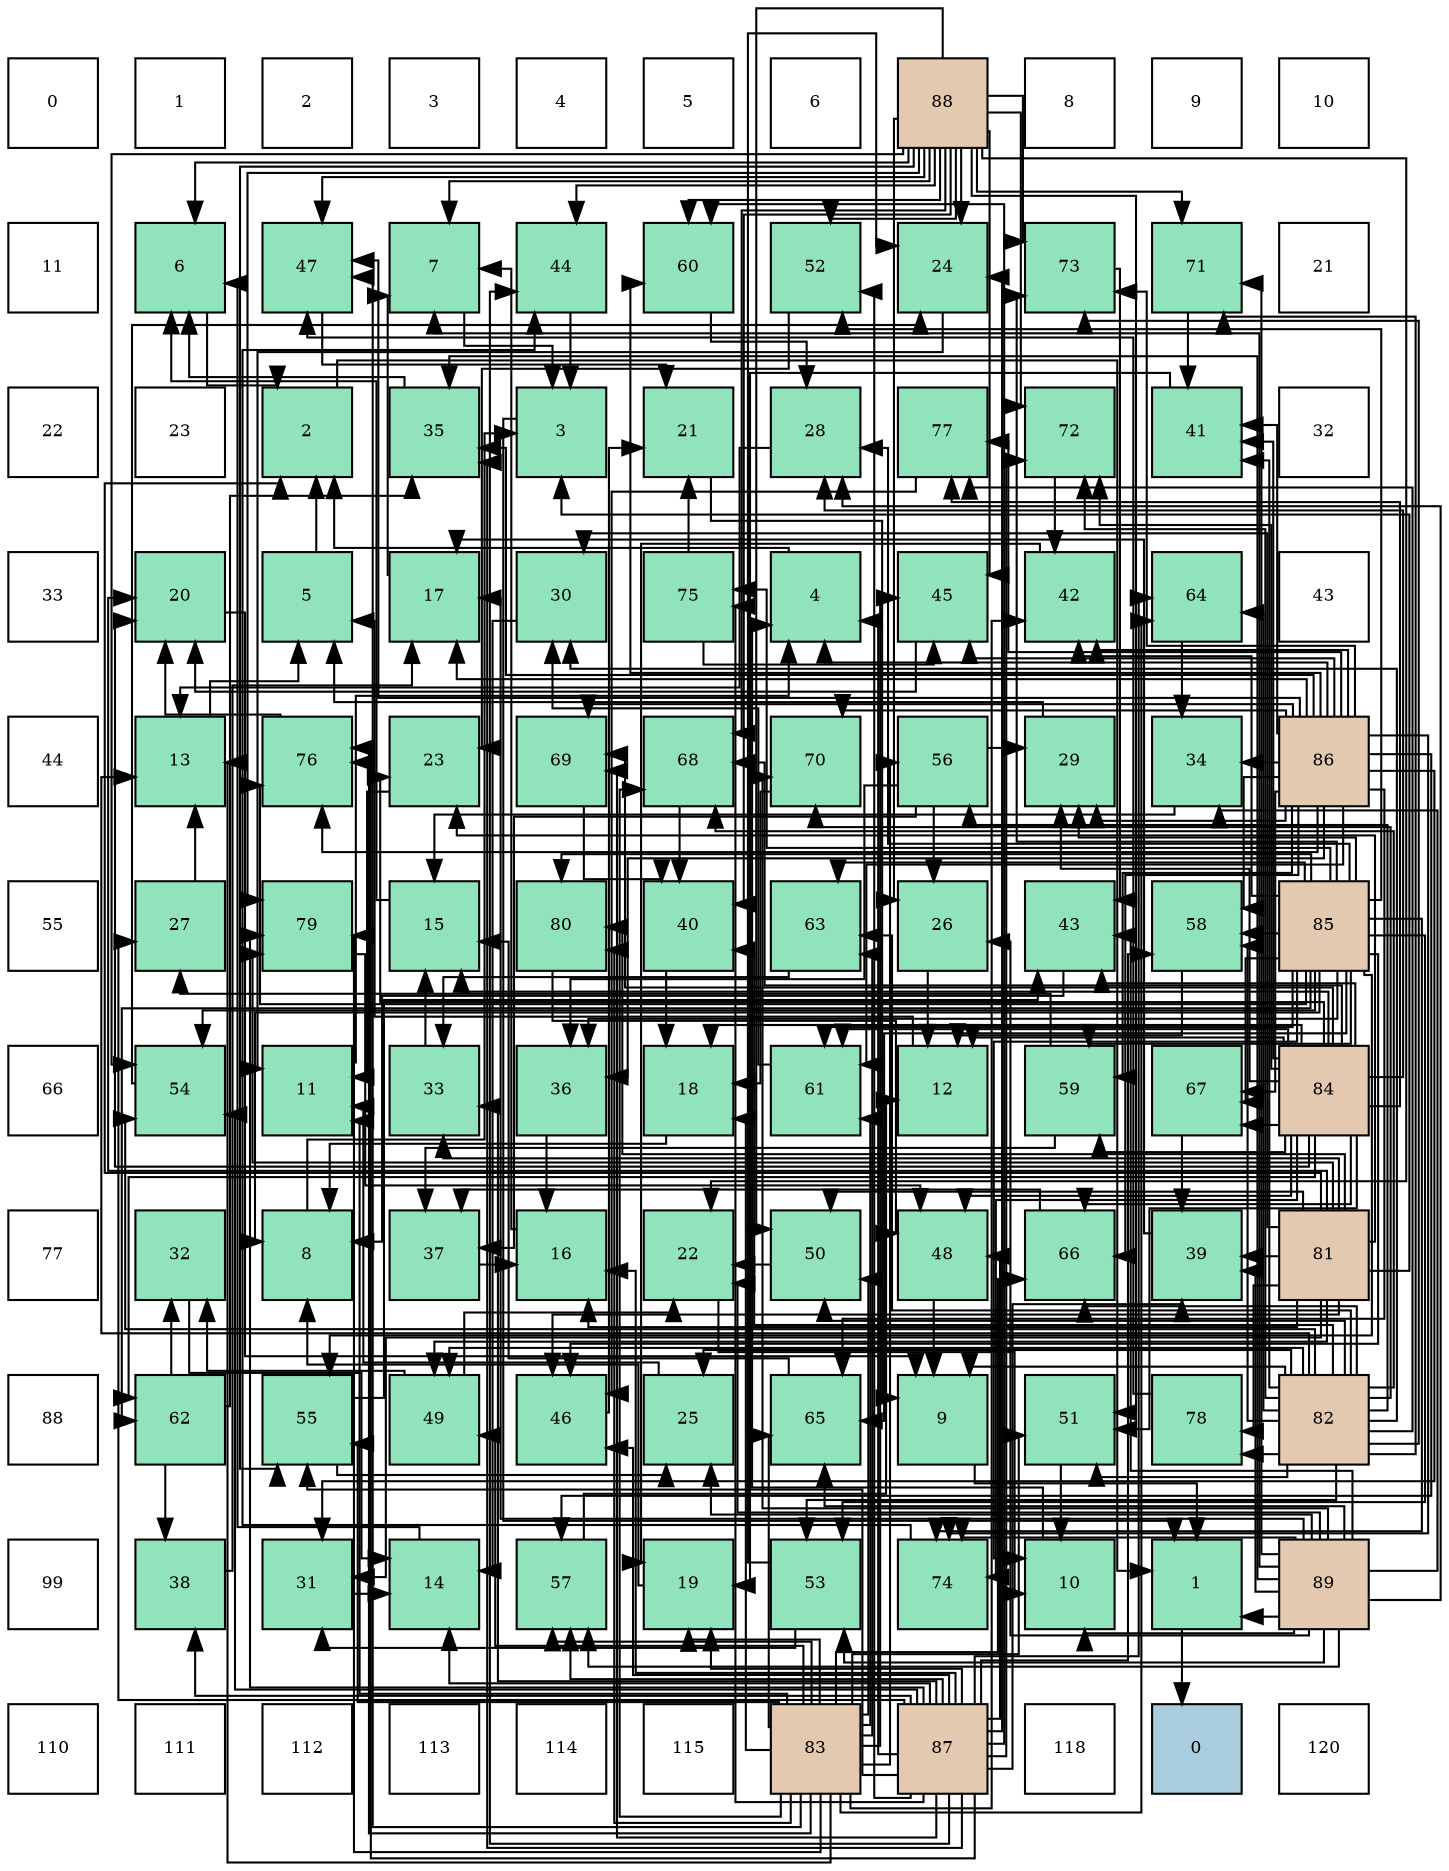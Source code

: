 digraph layout{
 rankdir=TB;
 splines=ortho;
 node [style=filled shape=square fixedsize=true width=0.6];
0[label="0", fontsize=8, fillcolor="#ffffff"];
1[label="1", fontsize=8, fillcolor="#ffffff"];
2[label="2", fontsize=8, fillcolor="#ffffff"];
3[label="3", fontsize=8, fillcolor="#ffffff"];
4[label="4", fontsize=8, fillcolor="#ffffff"];
5[label="5", fontsize=8, fillcolor="#ffffff"];
6[label="6", fontsize=8, fillcolor="#ffffff"];
7[label="88", fontsize=8, fillcolor="#e3c9af"];
8[label="8", fontsize=8, fillcolor="#ffffff"];
9[label="9", fontsize=8, fillcolor="#ffffff"];
10[label="10", fontsize=8, fillcolor="#ffffff"];
11[label="11", fontsize=8, fillcolor="#ffffff"];
12[label="6", fontsize=8, fillcolor="#91e3bb"];
13[label="47", fontsize=8, fillcolor="#91e3bb"];
14[label="7", fontsize=8, fillcolor="#91e3bb"];
15[label="44", fontsize=8, fillcolor="#91e3bb"];
16[label="60", fontsize=8, fillcolor="#91e3bb"];
17[label="52", fontsize=8, fillcolor="#91e3bb"];
18[label="24", fontsize=8, fillcolor="#91e3bb"];
19[label="73", fontsize=8, fillcolor="#91e3bb"];
20[label="71", fontsize=8, fillcolor="#91e3bb"];
21[label="21", fontsize=8, fillcolor="#ffffff"];
22[label="22", fontsize=8, fillcolor="#ffffff"];
23[label="23", fontsize=8, fillcolor="#ffffff"];
24[label="2", fontsize=8, fillcolor="#91e3bb"];
25[label="35", fontsize=8, fillcolor="#91e3bb"];
26[label="3", fontsize=8, fillcolor="#91e3bb"];
27[label="21", fontsize=8, fillcolor="#91e3bb"];
28[label="28", fontsize=8, fillcolor="#91e3bb"];
29[label="77", fontsize=8, fillcolor="#91e3bb"];
30[label="72", fontsize=8, fillcolor="#91e3bb"];
31[label="41", fontsize=8, fillcolor="#91e3bb"];
32[label="32", fontsize=8, fillcolor="#ffffff"];
33[label="33", fontsize=8, fillcolor="#ffffff"];
34[label="20", fontsize=8, fillcolor="#91e3bb"];
35[label="5", fontsize=8, fillcolor="#91e3bb"];
36[label="17", fontsize=8, fillcolor="#91e3bb"];
37[label="30", fontsize=8, fillcolor="#91e3bb"];
38[label="75", fontsize=8, fillcolor="#91e3bb"];
39[label="4", fontsize=8, fillcolor="#91e3bb"];
40[label="45", fontsize=8, fillcolor="#91e3bb"];
41[label="42", fontsize=8, fillcolor="#91e3bb"];
42[label="64", fontsize=8, fillcolor="#91e3bb"];
43[label="43", fontsize=8, fillcolor="#ffffff"];
44[label="44", fontsize=8, fillcolor="#ffffff"];
45[label="13", fontsize=8, fillcolor="#91e3bb"];
46[label="76", fontsize=8, fillcolor="#91e3bb"];
47[label="23", fontsize=8, fillcolor="#91e3bb"];
48[label="69", fontsize=8, fillcolor="#91e3bb"];
49[label="68", fontsize=8, fillcolor="#91e3bb"];
50[label="70", fontsize=8, fillcolor="#91e3bb"];
51[label="56", fontsize=8, fillcolor="#91e3bb"];
52[label="29", fontsize=8, fillcolor="#91e3bb"];
53[label="34", fontsize=8, fillcolor="#91e3bb"];
54[label="86", fontsize=8, fillcolor="#e3c9af"];
55[label="55", fontsize=8, fillcolor="#ffffff"];
56[label="27", fontsize=8, fillcolor="#91e3bb"];
57[label="79", fontsize=8, fillcolor="#91e3bb"];
58[label="15", fontsize=8, fillcolor="#91e3bb"];
59[label="80", fontsize=8, fillcolor="#91e3bb"];
60[label="40", fontsize=8, fillcolor="#91e3bb"];
61[label="63", fontsize=8, fillcolor="#91e3bb"];
62[label="26", fontsize=8, fillcolor="#91e3bb"];
63[label="43", fontsize=8, fillcolor="#91e3bb"];
64[label="58", fontsize=8, fillcolor="#91e3bb"];
65[label="85", fontsize=8, fillcolor="#e3c9af"];
66[label="66", fontsize=8, fillcolor="#ffffff"];
67[label="54", fontsize=8, fillcolor="#91e3bb"];
68[label="11", fontsize=8, fillcolor="#91e3bb"];
69[label="33", fontsize=8, fillcolor="#91e3bb"];
70[label="36", fontsize=8, fillcolor="#91e3bb"];
71[label="18", fontsize=8, fillcolor="#91e3bb"];
72[label="61", fontsize=8, fillcolor="#91e3bb"];
73[label="12", fontsize=8, fillcolor="#91e3bb"];
74[label="59", fontsize=8, fillcolor="#91e3bb"];
75[label="67", fontsize=8, fillcolor="#91e3bb"];
76[label="84", fontsize=8, fillcolor="#e3c9af"];
77[label="77", fontsize=8, fillcolor="#ffffff"];
78[label="32", fontsize=8, fillcolor="#91e3bb"];
79[label="8", fontsize=8, fillcolor="#91e3bb"];
80[label="37", fontsize=8, fillcolor="#91e3bb"];
81[label="16", fontsize=8, fillcolor="#91e3bb"];
82[label="22", fontsize=8, fillcolor="#91e3bb"];
83[label="50", fontsize=8, fillcolor="#91e3bb"];
84[label="48", fontsize=8, fillcolor="#91e3bb"];
85[label="66", fontsize=8, fillcolor="#91e3bb"];
86[label="39", fontsize=8, fillcolor="#91e3bb"];
87[label="81", fontsize=8, fillcolor="#e3c9af"];
88[label="88", fontsize=8, fillcolor="#ffffff"];
89[label="62", fontsize=8, fillcolor="#91e3bb"];
90[label="55", fontsize=8, fillcolor="#91e3bb"];
91[label="49", fontsize=8, fillcolor="#91e3bb"];
92[label="46", fontsize=8, fillcolor="#91e3bb"];
93[label="25", fontsize=8, fillcolor="#91e3bb"];
94[label="65", fontsize=8, fillcolor="#91e3bb"];
95[label="9", fontsize=8, fillcolor="#91e3bb"];
96[label="51", fontsize=8, fillcolor="#91e3bb"];
97[label="78", fontsize=8, fillcolor="#91e3bb"];
98[label="82", fontsize=8, fillcolor="#e3c9af"];
99[label="99", fontsize=8, fillcolor="#ffffff"];
100[label="38", fontsize=8, fillcolor="#91e3bb"];
101[label="31", fontsize=8, fillcolor="#91e3bb"];
102[label="14", fontsize=8, fillcolor="#91e3bb"];
103[label="57", fontsize=8, fillcolor="#91e3bb"];
104[label="19", fontsize=8, fillcolor="#91e3bb"];
105[label="53", fontsize=8, fillcolor="#91e3bb"];
106[label="74", fontsize=8, fillcolor="#91e3bb"];
107[label="10", fontsize=8, fillcolor="#91e3bb"];
108[label="1", fontsize=8, fillcolor="#91e3bb"];
109[label="89", fontsize=8, fillcolor="#e3c9af"];
110[label="110", fontsize=8, fillcolor="#ffffff"];
111[label="111", fontsize=8, fillcolor="#ffffff"];
112[label="112", fontsize=8, fillcolor="#ffffff"];
113[label="113", fontsize=8, fillcolor="#ffffff"];
114[label="114", fontsize=8, fillcolor="#ffffff"];
115[label="115", fontsize=8, fillcolor="#ffffff"];
116[label="83", fontsize=8, fillcolor="#e3c9af"];
117[label="87", fontsize=8, fillcolor="#e3c9af"];
118[label="118", fontsize=8, fillcolor="#ffffff"];
119[label="0", fontsize=8, fillcolor="#a9ccde"];
120[label="120", fontsize=8, fillcolor="#ffffff"];
edge [constraint=false, style=vis];108 -> 119;
24 -> 108;
26 -> 108;
39 -> 24;
35 -> 24;
12 -> 24;
14 -> 26;
79 -> 26;
95 -> 108;
107 -> 39;
68 -> 39;
73 -> 35;
45 -> 35;
102 -> 12;
58 -> 12;
81 -> 14;
36 -> 14;
71 -> 79;
104 -> 79;
34 -> 95;
27 -> 95;
82 -> 107;
47 -> 68;
18 -> 68;
93 -> 68;
62 -> 73;
56 -> 45;
28 -> 45;
52 -> 35;
37 -> 102;
101 -> 102;
78 -> 102;
69 -> 58;
53 -> 58;
25 -> 12;
70 -> 81;
80 -> 81;
100 -> 36;
86 -> 36;
60 -> 71;
31 -> 104;
41 -> 104;
63 -> 79;
15 -> 26;
40 -> 34;
92 -> 27;
13 -> 27;
84 -> 95;
91 -> 82;
91 -> 78;
83 -> 82;
96 -> 107;
17 -> 47;
105 -> 18;
105 -> 101;
67 -> 18;
90 -> 93;
90 -> 63;
51 -> 62;
51 -> 52;
51 -> 70;
51 -> 80;
103 -> 73;
64 -> 73;
74 -> 56;
74 -> 80;
16 -> 28;
72 -> 37;
89 -> 78;
89 -> 25;
89 -> 100;
61 -> 69;
42 -> 53;
94 -> 58;
85 -> 80;
75 -> 86;
49 -> 60;
48 -> 60;
50 -> 71;
20 -> 31;
30 -> 41;
19 -> 63;
106 -> 15;
38 -> 27;
38 -> 40;
46 -> 34;
29 -> 92;
97 -> 13;
57 -> 84;
59 -> 84;
87 -> 24;
87 -> 26;
87 -> 81;
87 -> 34;
87 -> 47;
87 -> 37;
87 -> 101;
87 -> 69;
87 -> 86;
87 -> 92;
87 -> 91;
87 -> 83;
87 -> 97;
87 -> 57;
87 -> 59;
98 -> 95;
98 -> 45;
98 -> 93;
98 -> 37;
98 -> 60;
98 -> 31;
98 -> 91;
98 -> 83;
98 -> 96;
98 -> 105;
98 -> 67;
98 -> 51;
98 -> 64;
98 -> 61;
98 -> 42;
98 -> 85;
98 -> 49;
98 -> 50;
98 -> 20;
98 -> 30;
98 -> 19;
98 -> 29;
98 -> 97;
116 -> 68;
116 -> 45;
116 -> 71;
116 -> 104;
116 -> 41;
116 -> 40;
116 -> 13;
116 -> 91;
116 -> 83;
116 -> 96;
116 -> 90;
116 -> 51;
116 -> 103;
116 -> 72;
116 -> 61;
116 -> 42;
116 -> 94;
116 -> 85;
116 -> 49;
116 -> 46;
116 -> 57;
116 -> 59;
76 -> 73;
76 -> 58;
76 -> 71;
76 -> 34;
76 -> 47;
76 -> 28;
76 -> 52;
76 -> 31;
76 -> 63;
76 -> 84;
76 -> 96;
76 -> 74;
76 -> 72;
76 -> 89;
76 -> 85;
76 -> 75;
76 -> 49;
76 -> 48;
76 -> 30;
76 -> 106;
76 -> 29;
65 -> 79;
65 -> 107;
65 -> 28;
65 -> 52;
65 -> 70;
65 -> 41;
65 -> 92;
65 -> 17;
65 -> 105;
65 -> 67;
65 -> 90;
65 -> 64;
65 -> 74;
65 -> 72;
65 -> 89;
65 -> 61;
65 -> 94;
65 -> 75;
65 -> 19;
65 -> 106;
65 -> 38;
65 -> 46;
65 -> 59;
54 -> 39;
54 -> 36;
54 -> 52;
54 -> 101;
54 -> 53;
54 -> 25;
54 -> 70;
54 -> 31;
54 -> 41;
54 -> 40;
54 -> 13;
54 -> 103;
54 -> 64;
54 -> 74;
54 -> 16;
54 -> 72;
54 -> 94;
54 -> 85;
54 -> 75;
54 -> 48;
54 -> 50;
54 -> 19;
54 -> 106;
54 -> 46;
54 -> 29;
117 -> 39;
117 -> 102;
117 -> 81;
117 -> 104;
117 -> 18;
117 -> 56;
117 -> 69;
117 -> 25;
117 -> 100;
117 -> 86;
117 -> 15;
117 -> 92;
117 -> 84;
117 -> 17;
117 -> 67;
117 -> 90;
117 -> 103;
117 -> 64;
117 -> 16;
117 -> 42;
117 -> 48;
117 -> 30;
117 -> 38;
117 -> 46;
117 -> 57;
7 -> 12;
7 -> 14;
7 -> 82;
7 -> 18;
7 -> 62;
7 -> 60;
7 -> 15;
7 -> 40;
7 -> 13;
7 -> 83;
7 -> 96;
7 -> 17;
7 -> 67;
7 -> 90;
7 -> 16;
7 -> 49;
7 -> 20;
7 -> 30;
7 -> 19;
7 -> 57;
109 -> 108;
109 -> 14;
109 -> 107;
109 -> 36;
109 -> 82;
109 -> 93;
109 -> 62;
109 -> 28;
109 -> 53;
109 -> 25;
109 -> 86;
109 -> 63;
109 -> 105;
109 -> 103;
109 -> 94;
109 -> 50;
109 -> 20;
109 -> 106;
edge [constraint=true, style=invis];
0 -> 11 -> 22 -> 33 -> 44 -> 55 -> 66 -> 77 -> 88 -> 99 -> 110;
1 -> 12 -> 23 -> 34 -> 45 -> 56 -> 67 -> 78 -> 89 -> 100 -> 111;
2 -> 13 -> 24 -> 35 -> 46 -> 57 -> 68 -> 79 -> 90 -> 101 -> 112;
3 -> 14 -> 25 -> 36 -> 47 -> 58 -> 69 -> 80 -> 91 -> 102 -> 113;
4 -> 15 -> 26 -> 37 -> 48 -> 59 -> 70 -> 81 -> 92 -> 103 -> 114;
5 -> 16 -> 27 -> 38 -> 49 -> 60 -> 71 -> 82 -> 93 -> 104 -> 115;
6 -> 17 -> 28 -> 39 -> 50 -> 61 -> 72 -> 83 -> 94 -> 105 -> 116;
7 -> 18 -> 29 -> 40 -> 51 -> 62 -> 73 -> 84 -> 95 -> 106 -> 117;
8 -> 19 -> 30 -> 41 -> 52 -> 63 -> 74 -> 85 -> 96 -> 107 -> 118;
9 -> 20 -> 31 -> 42 -> 53 -> 64 -> 75 -> 86 -> 97 -> 108 -> 119;
10 -> 21 -> 32 -> 43 -> 54 -> 65 -> 76 -> 87 -> 98 -> 109 -> 120;
rank = same {0 -> 1 -> 2 -> 3 -> 4 -> 5 -> 6 -> 7 -> 8 -> 9 -> 10};
rank = same {11 -> 12 -> 13 -> 14 -> 15 -> 16 -> 17 -> 18 -> 19 -> 20 -> 21};
rank = same {22 -> 23 -> 24 -> 25 -> 26 -> 27 -> 28 -> 29 -> 30 -> 31 -> 32};
rank = same {33 -> 34 -> 35 -> 36 -> 37 -> 38 -> 39 -> 40 -> 41 -> 42 -> 43};
rank = same {44 -> 45 -> 46 -> 47 -> 48 -> 49 -> 50 -> 51 -> 52 -> 53 -> 54};
rank = same {55 -> 56 -> 57 -> 58 -> 59 -> 60 -> 61 -> 62 -> 63 -> 64 -> 65};
rank = same {66 -> 67 -> 68 -> 69 -> 70 -> 71 -> 72 -> 73 -> 74 -> 75 -> 76};
rank = same {77 -> 78 -> 79 -> 80 -> 81 -> 82 -> 83 -> 84 -> 85 -> 86 -> 87};
rank = same {88 -> 89 -> 90 -> 91 -> 92 -> 93 -> 94 -> 95 -> 96 -> 97 -> 98};
rank = same {99 -> 100 -> 101 -> 102 -> 103 -> 104 -> 105 -> 106 -> 107 -> 108 -> 109};
rank = same {110 -> 111 -> 112 -> 113 -> 114 -> 115 -> 116 -> 117 -> 118 -> 119 -> 120};
}